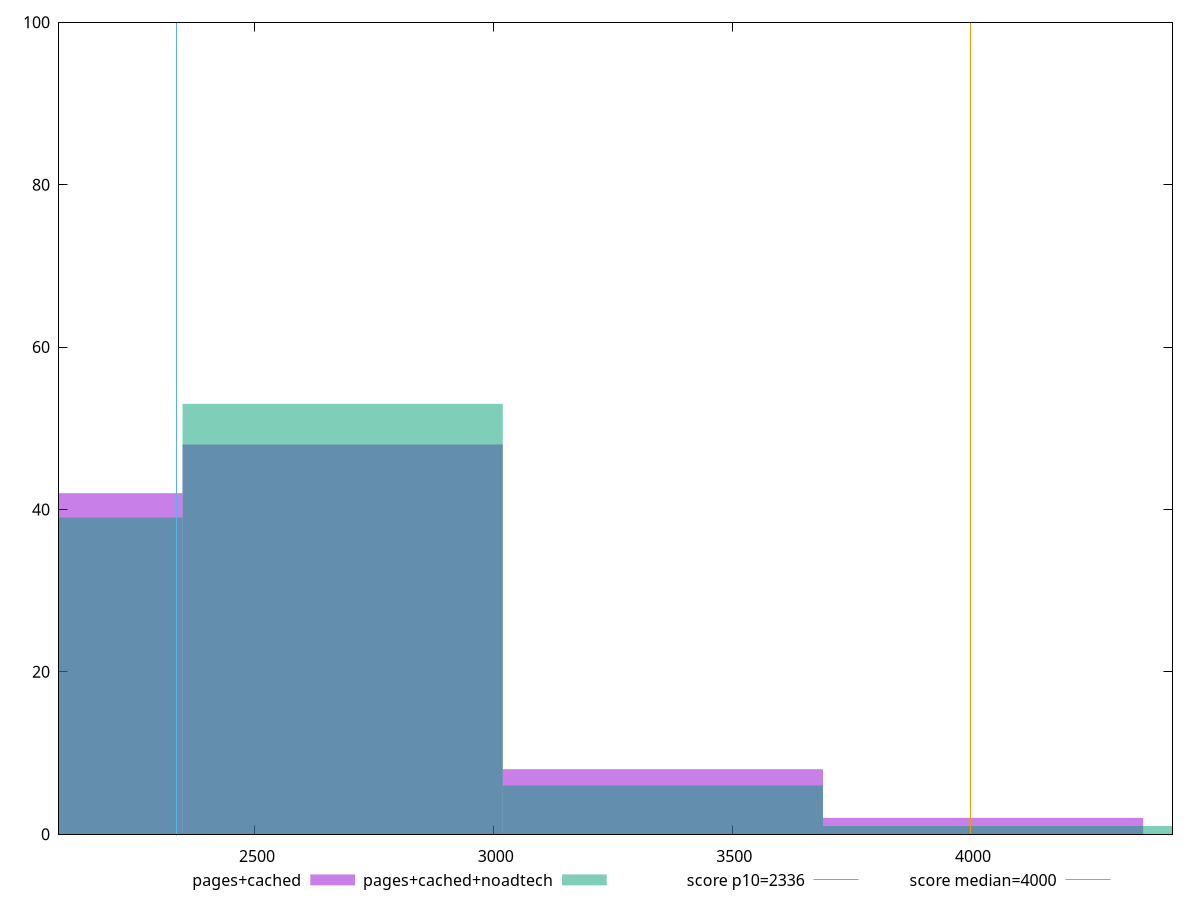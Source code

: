 reset

$pagesCached <<EOF
3354.6073174463727 8
2012.7643904678234 42
2683.685853957098 48
4025.528780935647 2
EOF

$pagesCachedNoadtech <<EOF
3354.6073174463727 6
2683.685853957098 53
2012.7643904678234 39
4696.450244424922 1
4025.528780935647 1
EOF

set key outside below
set boxwidth 670.9214634892745
set xrange [2089.3424999999997:4422.305]
set yrange [0:100]
set trange [0:100]
set style fill transparent solid 0.5 noborder

set parametric
set terminal svg size 640, 500 enhanced background rgb 'white'
set output "report_00015_2021-02-09T16-11-33.973Z/first-meaningful-paint/comparison/histogram/1_vs_2.svg"

plot $pagesCached title "pages+cached" with boxes, \
     $pagesCachedNoadtech title "pages+cached+noadtech" with boxes, \
     2336,t title "score p10=2336", \
     4000,t title "score median=4000"

reset
